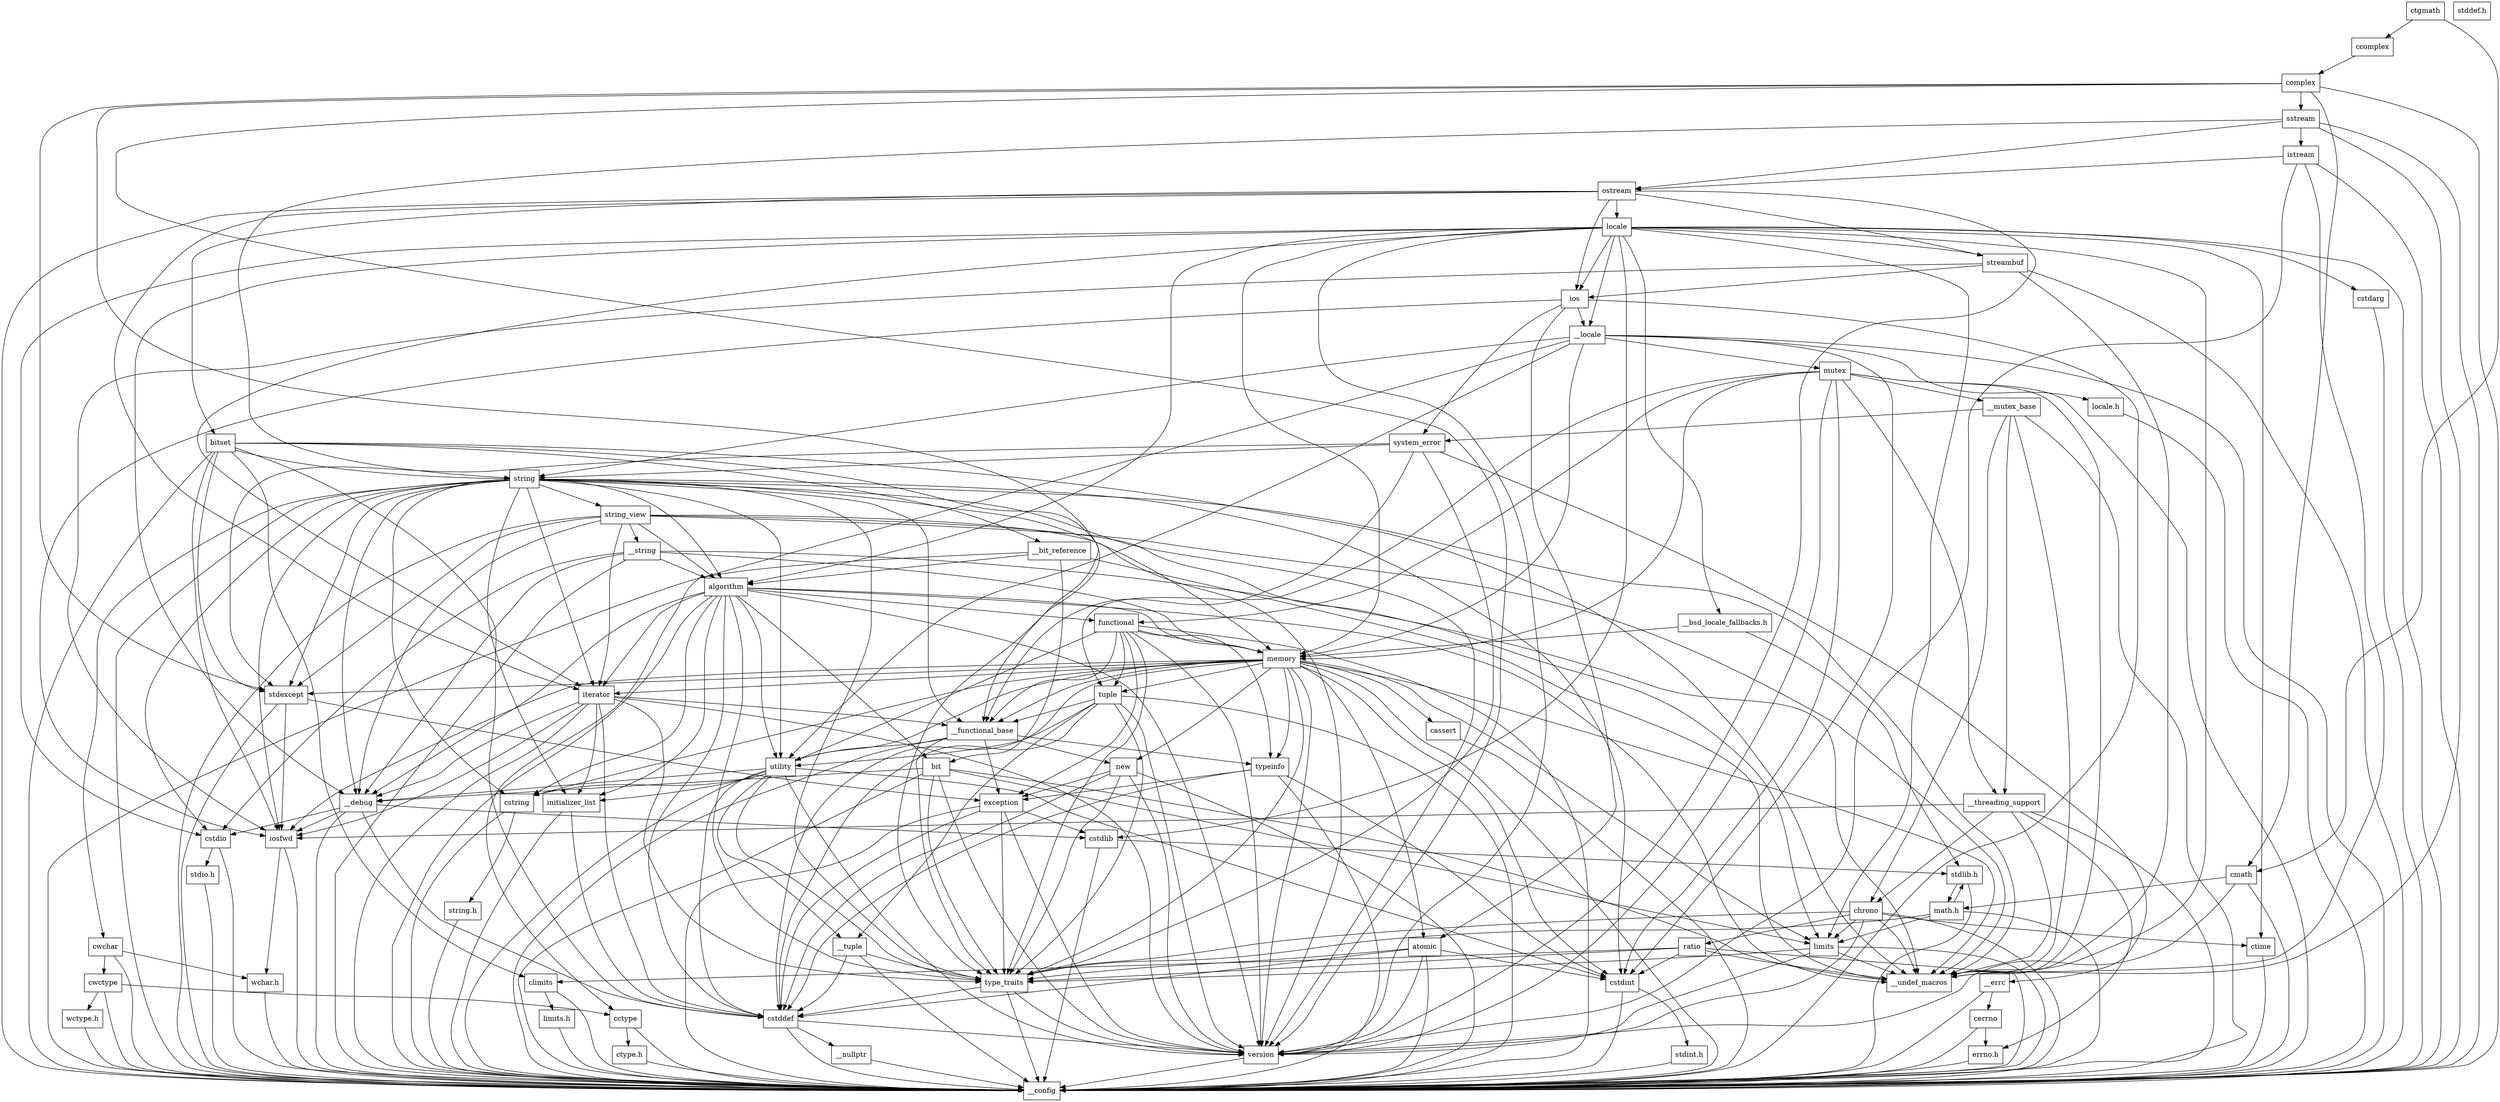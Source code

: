 digraph "dependencies" {
  header_1 [ shape="box", label="ctgmath"];
  header_2 [ shape="box", label="ccomplex"];
  header_3 [ shape="box", label="complex"];
  header_4 [ shape="box", label="__config"];
  header_13 [ shape="box", label="type_traits"];
  header_14 [ shape="box", label="cstddef"];
  header_15 [ shape="box", label="version"];
  header_18 [ shape="box", label="__nullptr"];
  header_19 [ shape="box", label="stdexcept"];
  header_20 [ shape="box", label="exception"];
  header_21 [ shape="box", label="cstdlib"];
  header_22 [ shape="box", label="stdlib.h"];
  header_25 [ shape="box", label="stddef.h"];
  header_56 [ shape="box", label="math.h"];
  header_68 [ shape="box", label="limits"];
  header_69 [ shape="box", label="__undef_macros"];
  header_70 [ shape="box", label="iosfwd"];
  header_71 [ shape="box", label="wchar.h"];
  header_80 [ shape="box", label="cmath"];
  header_81 [ shape="box", label="sstream"];
  header_82 [ shape="box", label="ostream"];
  header_83 [ shape="box", label="ios"];
  header_84 [ shape="box", label="__locale"];
  header_85 [ shape="box", label="string"];
  header_86 [ shape="box", label="string_view"];
  header_87 [ shape="box", label="__string"];
  header_88 [ shape="box", label="algorithm"];
  header_89 [ shape="box", label="initializer_list"];
  header_90 [ shape="box", label="cstring"];
  header_91 [ shape="box", label="string.h"];
  header_94 [ shape="box", label="utility"];
  header_95 [ shape="box", label="__tuple"];
  header_96 [ shape="box", label="cstdint"];
  header_97 [ shape="box", label="stdint.h"];
  header_101 [ shape="box", label="__debug"];
  header_102 [ shape="box", label="cstdio"];
  header_103 [ shape="box", label="stdio.h"];
  header_112 [ shape="box", label="memory"];
  header_113 [ shape="box", label="typeinfo"];
  header_114 [ shape="box", label="new"];
  header_115 [ shape="box", label="iterator"];
  header_116 [ shape="box", label="__functional_base"];
  header_117 [ shape="box", label="tuple"];
  header_118 [ shape="box", label="cassert"];
  header_120 [ shape="box", label="atomic"];
  header_121 [ shape="box", label="functional"];
  header_122 [ shape="box", label="bit"];
  header_123 [ shape="box", label="cwchar"];
  header_124 [ shape="box", label="cwctype"];
  header_125 [ shape="box", label="cctype"];
  header_126 [ shape="box", label="ctype.h"];
  header_128 [ shape="box", label="wctype.h"];
  header_131 [ shape="box", label="mutex"];
  header_132 [ shape="box", label="__mutex_base"];
  header_133 [ shape="box", label="chrono"];
  header_134 [ shape="box", label="ctime"];
  header_140 [ shape="box", label="ratio"];
  header_141 [ shape="box", label="climits"];
  header_142 [ shape="box", label="limits.h"];
  header_151 [ shape="box", label="system_error"];
  header_152 [ shape="box", label="__errc"];
  header_153 [ shape="box", label="cerrno"];
  header_154 [ shape="box", label="errno.h"];
  header_162 [ shape="box", label="__threading_support"];
  header_168 [ shape="box", label="locale.h"];
  header_171 [ shape="box", label="streambuf"];
  header_172 [ shape="box", label="locale"];
  header_173 [ shape="box", label="cstdarg"];
  header_175 [ shape="box", label="__bsd_locale_fallbacks.h"];
  header_176 [ shape="box", label="bitset"];
  header_177 [ shape="box", label="__bit_reference"];
  header_178 [ shape="box", label="istream"];
  header_102 -> header_4;
  header_102 -> header_103;
  header_1 -> header_2;
  header_1 -> header_80;
  header_20 -> header_4;
  header_20 -> header_14;
  header_20 -> header_21;
  header_20 -> header_13;
  header_20 -> header_15;
  header_85 -> header_4;
  header_85 -> header_86;
  header_85 -> header_70;
  header_85 -> header_90;
  header_85 -> header_102;
  header_85 -> header_123;
  header_85 -> header_88;
  header_85 -> header_115;
  header_85 -> header_94;
  header_85 -> header_112;
  header_85 -> header_19;
  header_85 -> header_13;
  header_85 -> header_89;
  header_85 -> header_116;
  header_85 -> header_15;
  header_85 -> header_96;
  header_85 -> header_101;
  header_85 -> header_69;
  header_121 -> header_4;
  header_121 -> header_13;
  header_121 -> header_113;
  header_121 -> header_20;
  header_121 -> header_112;
  header_121 -> header_117;
  header_121 -> header_94;
  header_121 -> header_15;
  header_121 -> header_116;
  header_125 -> header_4;
  header_125 -> header_126;
  header_101 -> header_4;
  header_101 -> header_70;
  header_101 -> header_21;
  header_101 -> header_102;
  header_101 -> header_14;
  header_103 -> header_4;
  header_173 -> header_4;
  header_126 -> header_4;
  header_84 -> header_4;
  header_84 -> header_85;
  header_84 -> header_112;
  header_84 -> header_94;
  header_84 -> header_131;
  header_84 -> header_96;
  header_84 -> header_125;
  header_84 -> header_168;
  header_19 -> header_4;
  header_19 -> header_20;
  header_19 -> header_70;
  header_15 -> header_4;
  header_94 -> header_4;
  header_94 -> header_95;
  header_94 -> header_13;
  header_94 -> header_89;
  header_94 -> header_14;
  header_94 -> header_90;
  header_94 -> header_96;
  header_94 -> header_15;
  header_94 -> header_101;
  header_116 -> header_4;
  header_116 -> header_13;
  header_116 -> header_113;
  header_116 -> header_20;
  header_116 -> header_114;
  header_116 -> header_94;
  header_120 -> header_4;
  header_120 -> header_14;
  header_120 -> header_96;
  header_120 -> header_13;
  header_120 -> header_15;
  header_71 -> header_4;
  header_114 -> header_4;
  header_114 -> header_20;
  header_114 -> header_13;
  header_114 -> header_14;
  header_114 -> header_15;
  header_95 -> header_4;
  header_95 -> header_14;
  header_95 -> header_13;
  header_171 -> header_4;
  header_171 -> header_70;
  header_171 -> header_83;
  header_171 -> header_69;
  header_68 -> header_4;
  header_68 -> header_13;
  header_68 -> header_69;
  header_68 -> header_15;
  header_117 -> header_4;
  header_117 -> header_95;
  header_117 -> header_14;
  header_117 -> header_13;
  header_117 -> header_116;
  header_117 -> header_94;
  header_117 -> header_15;
  header_90 -> header_4;
  header_90 -> header_91;
  header_91 -> header_4;
  header_122 -> header_4;
  header_122 -> header_68;
  header_122 -> header_13;
  header_122 -> header_15;
  header_122 -> header_101;
  header_122 -> header_69;
  header_118 -> header_4;
  header_153 -> header_4;
  header_153 -> header_154;
  header_162 -> header_4;
  header_162 -> header_133;
  header_162 -> header_70;
  header_162 -> header_154;
  header_162 -> header_69;
  header_87 -> header_4;
  header_87 -> header_88;
  header_87 -> header_102;
  header_87 -> header_112;
  header_87 -> header_101;
  header_87 -> header_69;
  header_154 -> header_4;
  header_140 -> header_4;
  header_140 -> header_96;
  header_140 -> header_141;
  header_140 -> header_13;
  header_140 -> header_69;
  header_3 -> header_4;
  header_3 -> header_13;
  header_3 -> header_19;
  header_3 -> header_80;
  header_3 -> header_81;
  header_3 -> header_15;
  header_70 -> header_4;
  header_70 -> header_71;
  header_123 -> header_4;
  header_123 -> header_124;
  header_123 -> header_71;
  header_86 -> header_4;
  header_86 -> header_87;
  header_86 -> header_88;
  header_86 -> header_115;
  header_86 -> header_68;
  header_86 -> header_19;
  header_86 -> header_15;
  header_86 -> header_101;
  header_86 -> header_69;
  header_142 -> header_4;
  header_81 -> header_4;
  header_81 -> header_82;
  header_81 -> header_178;
  header_81 -> header_85;
  header_81 -> header_69;
  header_80 -> header_4;
  header_80 -> header_56;
  header_80 -> header_15;
  header_176 -> header_4;
  header_176 -> header_177;
  header_176 -> header_14;
  header_176 -> header_141;
  header_176 -> header_85;
  header_176 -> header_19;
  header_176 -> header_70;
  header_176 -> header_116;
  header_176 -> header_69;
  header_82 -> header_4;
  header_82 -> header_83;
  header_82 -> header_171;
  header_82 -> header_172;
  header_82 -> header_115;
  header_82 -> header_176;
  header_82 -> header_15;
  header_178 -> header_4;
  header_178 -> header_15;
  header_178 -> header_82;
  header_178 -> header_69;
  header_141 -> header_4;
  header_141 -> header_142;
  header_168 -> header_4;
  header_112 -> header_4;
  header_112 -> header_13;
  header_112 -> header_113;
  header_112 -> header_14;
  header_112 -> header_96;
  header_112 -> header_114;
  header_112 -> header_94;
  header_112 -> header_68;
  header_112 -> header_115;
  header_112 -> header_116;
  header_112 -> header_70;
  header_112 -> header_117;
  header_112 -> header_19;
  header_112 -> header_90;
  header_112 -> header_118;
  header_112 -> header_120;
  header_112 -> header_15;
  header_112 -> header_69;
  header_18 -> header_4;
  header_88 -> header_4;
  header_88 -> header_89;
  header_88 -> header_13;
  header_88 -> header_90;
  header_88 -> header_94;
  header_88 -> header_112;
  header_88 -> header_121;
  header_88 -> header_115;
  header_88 -> header_14;
  header_88 -> header_122;
  header_88 -> header_15;
  header_88 -> header_101;
  header_88 -> header_69;
  header_21 -> header_4;
  header_21 -> header_22;
  header_22 -> header_4;
  header_22 -> header_56;
  header_175 -> header_22;
  header_175 -> header_112;
  header_172 -> header_4;
  header_172 -> header_84;
  header_172 -> header_101;
  header_172 -> header_88;
  header_172 -> header_112;
  header_172 -> header_83;
  header_172 -> header_171;
  header_172 -> header_115;
  header_172 -> header_68;
  header_172 -> header_15;
  header_172 -> header_173;
  header_172 -> header_21;
  header_172 -> header_134;
  header_172 -> header_102;
  header_172 -> header_175;
  header_172 -> header_69;
  header_124 -> header_4;
  header_124 -> header_125;
  header_124 -> header_128;
  header_56 -> header_4;
  header_56 -> header_22;
  header_56 -> header_13;
  header_56 -> header_68;
  header_113 -> header_4;
  header_113 -> header_20;
  header_113 -> header_14;
  header_113 -> header_96;
  header_132 -> header_4;
  header_132 -> header_133;
  header_132 -> header_151;
  header_132 -> header_162;
  header_132 -> header_69;
  header_134 -> header_4;
  header_128 -> header_4;
  header_2 -> header_3;
  header_152 -> header_4;
  header_152 -> header_153;
  header_177 -> header_4;
  header_177 -> header_122;
  header_177 -> header_88;
  header_177 -> header_69;
  header_133 -> header_4;
  header_133 -> header_134;
  header_133 -> header_13;
  header_133 -> header_140;
  header_133 -> header_68;
  header_133 -> header_15;
  header_133 -> header_69;
  header_151 -> header_152;
  header_151 -> header_13;
  header_151 -> header_19;
  header_151 -> header_116;
  header_151 -> header_85;
  header_14 -> header_4;
  header_14 -> header_15;
  header_14 -> header_18;
  header_89 -> header_4;
  header_89 -> header_14;
  header_97 -> header_4;
  header_131 -> header_4;
  header_131 -> header_132;
  header_131 -> header_96;
  header_131 -> header_121;
  header_131 -> header_112;
  header_131 -> header_117;
  header_131 -> header_15;
  header_131 -> header_162;
  header_131 -> header_69;
  header_115 -> header_4;
  header_115 -> header_70;
  header_115 -> header_116;
  header_115 -> header_13;
  header_115 -> header_14;
  header_115 -> header_89;
  header_115 -> header_15;
  header_115 -> header_101;
  header_83 -> header_4;
  header_83 -> header_70;
  header_83 -> header_84;
  header_83 -> header_151;
  header_83 -> header_120;
  header_96 -> header_4;
  header_96 -> header_97;
  header_13 -> header_4;
  header_13 -> header_14;
  header_13 -> header_15;
}